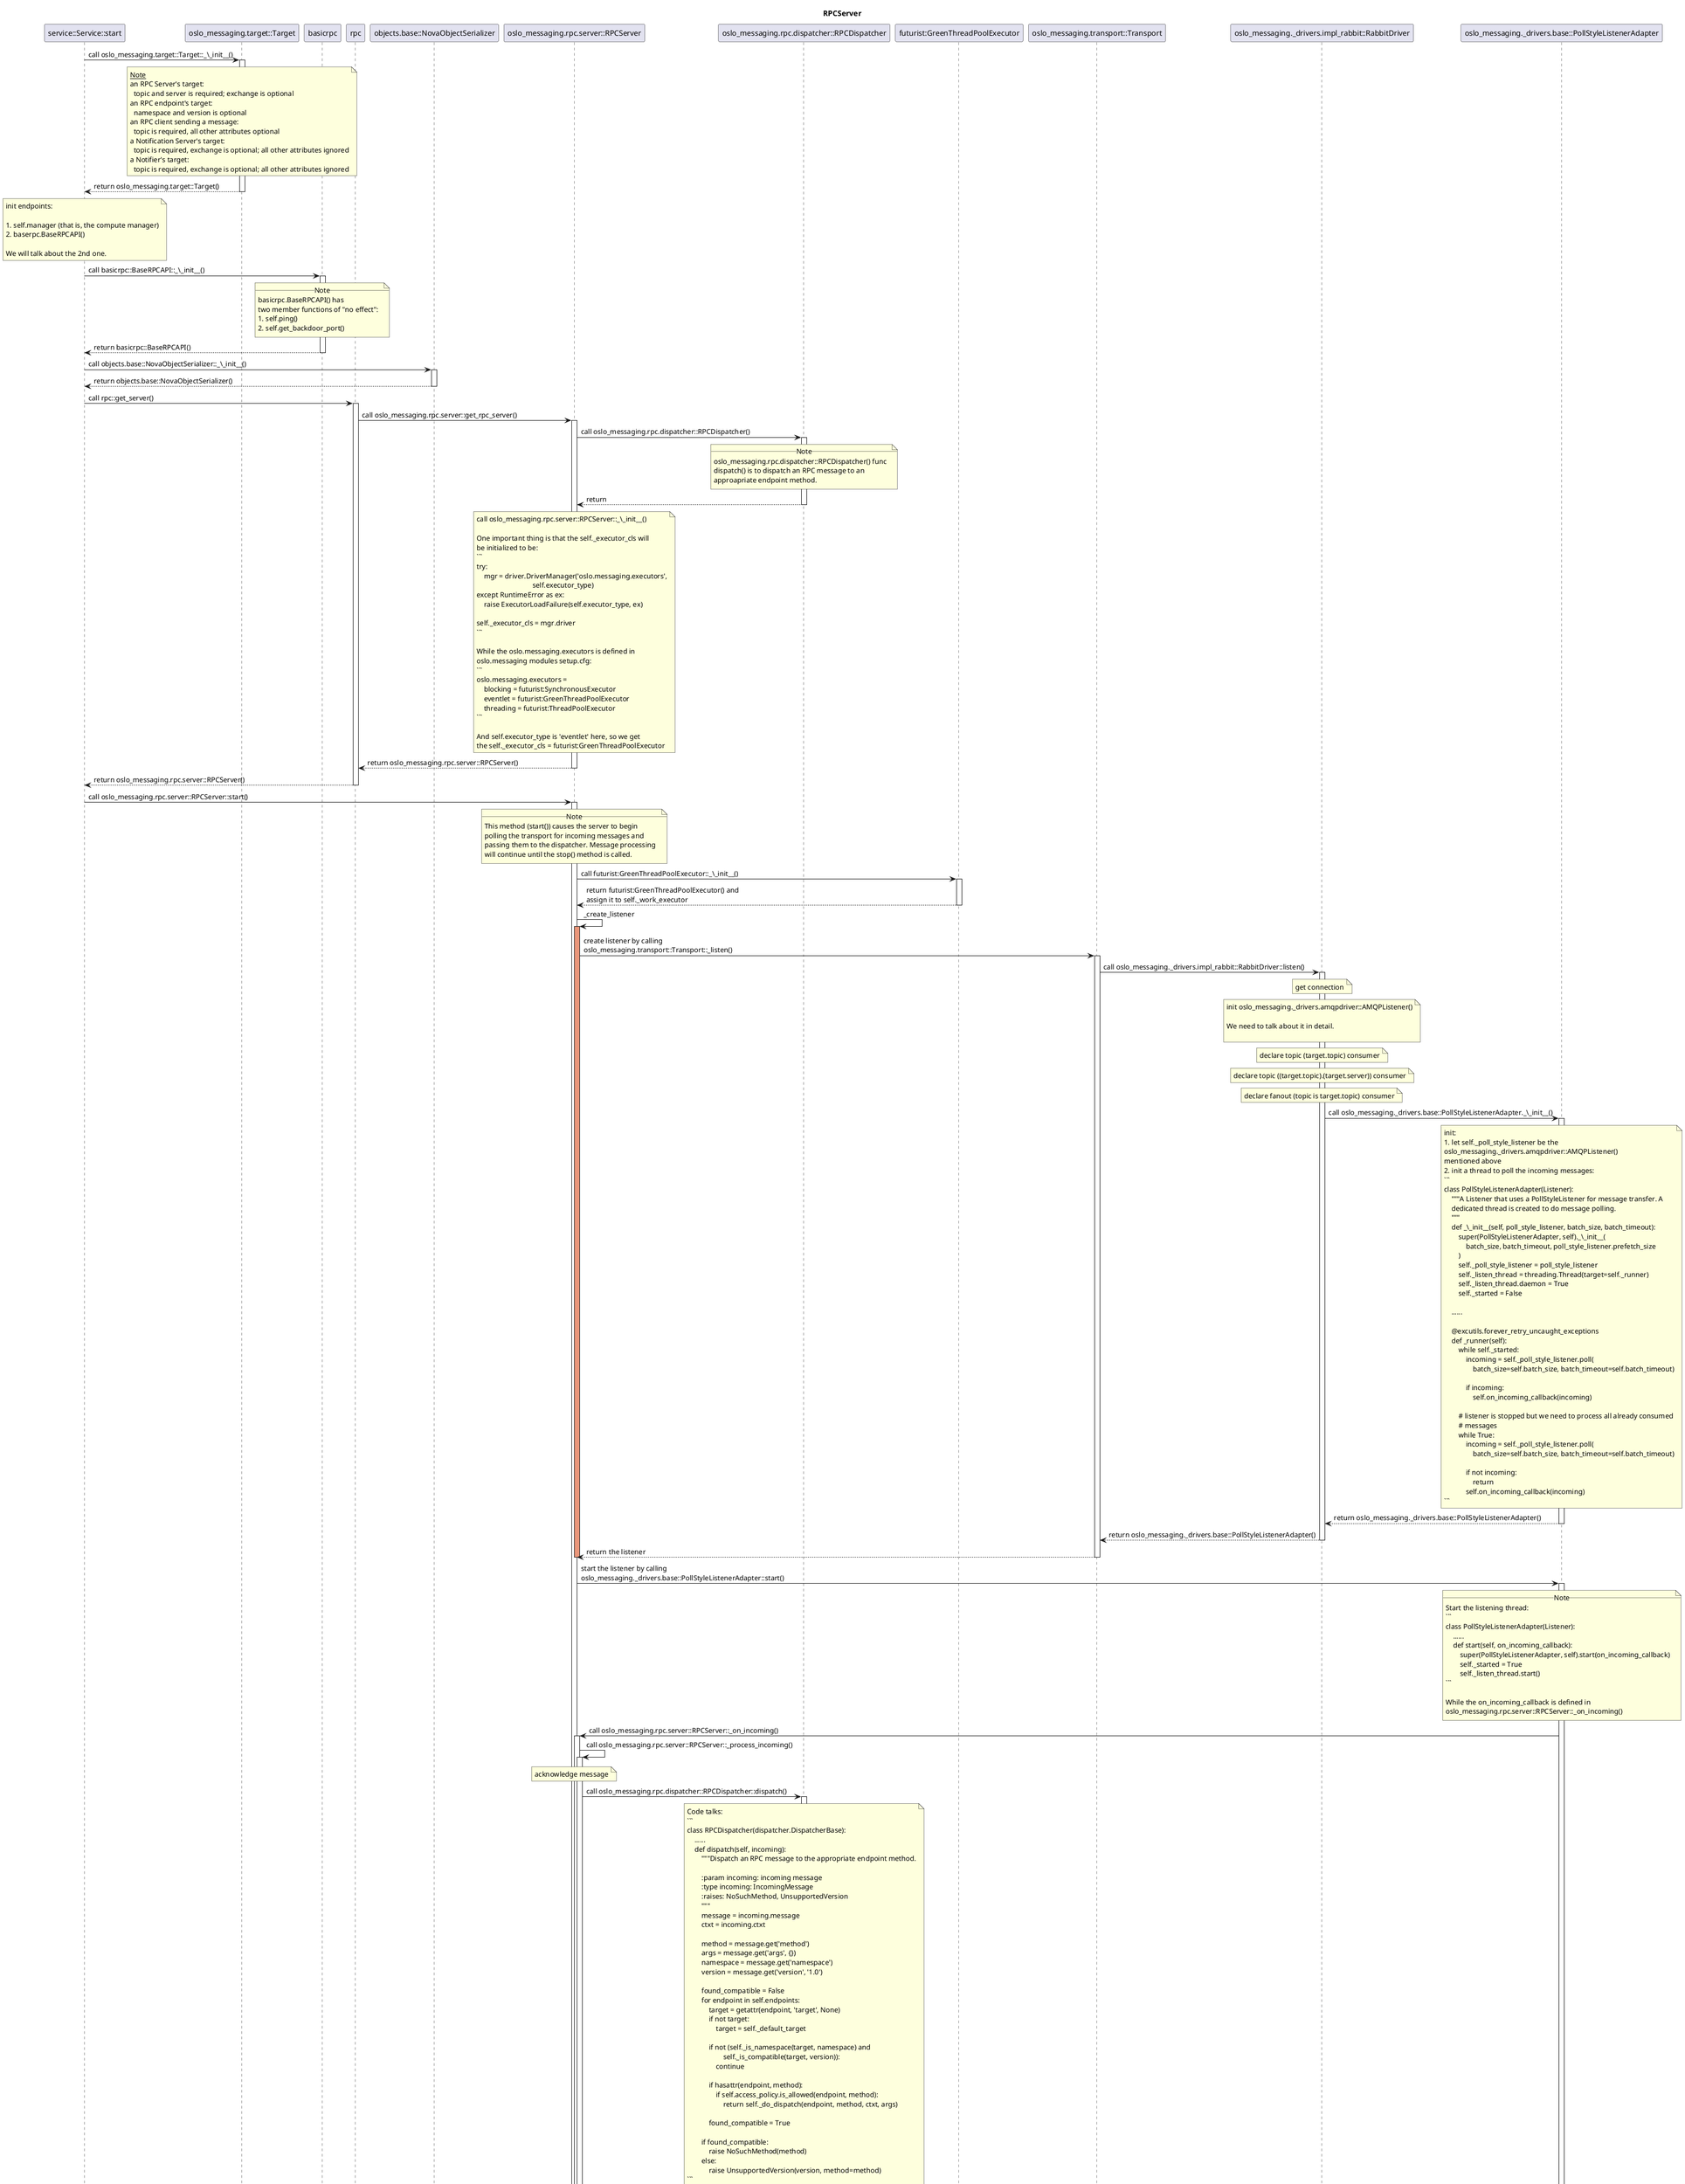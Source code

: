 @startuml

title RPCServer

participant ser_start as "service::Service::start"
participant oslo_msg_target as "oslo_messaging.target::Target"
participant basicrpc
participant rpc
participant obj_serializer as "objects.base::NovaObjectSerializer"
participant oslo_rpcserver as "oslo_messaging.rpc.server::RPCServer"
participant oslo_rpcdispatcher as "oslo_messaging.rpc.dispatcher::RPCDispatcher"
participant fut_green_pool_executor as "futurist:GreenThreadPoolExecutor"
participant oslo_transport as "oslo_messaging.transport::Transport"
participant oslo_rabbit_driver as "oslo_messaging._drivers.impl_rabbit::RabbitDriver"
participant pollstylelisteneradapter as "oslo_messaging._drivers.base::PollStyleListenerAdapter"

ser_start->oslo_msg_target: call oslo_messaging.target::Target::_\_init__()

activate oslo_msg_target
note over oslo_msg_target
__Note__      
an RPC Server's target:
  topic and server is required; exchange is optional
an RPC endpoint's target:
  namespace and version is optional
an RPC client sending a message:
  topic is required, all other attributes optional
a Notification Server's target:
  topic is required, exchange is optional; all other attributes ignored
a Notifier's target:
  topic is required, exchange is optional; all other attributes ignored
end note
oslo_msg_target-->ser_start: return oslo_messaging.target::Target()
deactivate oslo_msg_target

note over ser_start
init endpoints:

1. self.manager (that is, the compute manager)
2. baserpc.BaseRPCAPI()

We will talk about the 2nd one.
end note

ser_start->basicrpc: call basicrpc::BaseRPCAPI::_\_init__()

activate basicrpc
note over basicrpc
__Note__
basicrpc.BaseRPCAPI() has 
two member functions of "no effect":
1. self.ping()
2. self.get_backdoor_port()
end note
basicrpc-->ser_start: return basicrpc::BaseRPCAPI()
deactivate basicrpc

ser_start->obj_serializer: call objects.base::NovaObjectSerializer::_\_init__()

activate obj_serializer
obj_serializer-->ser_start: return objects.base::NovaObjectSerializer()
deactivate obj_serializer

ser_start->rpc: call rpc::get_server()

activate rpc
rpc->oslo_rpcserver: call oslo_messaging.rpc.server::get_rpc_server()

activate oslo_rpcserver
oslo_rpcserver->oslo_rpcdispatcher: call oslo_messaging.rpc.dispatcher::RPCDispatcher()

activate oslo_rpcdispatcher
note over oslo_rpcdispatcher
__Note__
oslo_messaging.rpc.dispatcher::RPCDispatcher() func
dispatch() is to dispatch an RPC message to an
approapriate endpoint method.
end note
oslo_rpcdispatcher-->oslo_rpcserver: return
deactivate oslo_rpcdispatcher

note over oslo_rpcserver
call oslo_messaging.rpc.server::RPCServer::_\_init__()

One important thing is that the self._executor_cls will
be initialized to be:
```
try:
    mgr = driver.DriverManager('oslo.messaging.executors',
                               self.executor_type)
except RuntimeError as ex:
    raise ExecutorLoadFailure(self.executor_type, ex)

self._executor_cls = mgr.driver
```

While the oslo.messaging.executors is defined in
oslo.messaging modules setup.cfg:
```
oslo.messaging.executors =
    blocking = futurist:SynchronousExecutor
    eventlet = futurist:GreenThreadPoolExecutor
    threading = futurist:ThreadPoolExecutor
```

And self.executor_type is 'eventlet' here, so we get
the self._executor_cls = futurist:GreenThreadPoolExecutor
end note

oslo_rpcserver-->rpc: return oslo_messaging.rpc.server::RPCServer()
deactivate oslo_rpcserver

rpc-->ser_start: return oslo_messaging.rpc.server::RPCServer()
deactivate rpc

ser_start->oslo_rpcserver: call oslo_messaging.rpc.server::RPCServer::start()

activate oslo_rpcserver
note over oslo_rpcserver
__Note__
This method (start()) causes the server to begin
polling the transport for incoming messages and
passing them to the dispatcher. Message processing
will continue until the stop() method is called.
end note

oslo_rpcserver->fut_green_pool_executor: call futurist:GreenThreadPoolExecutor::_\_init__()
activate fut_green_pool_executor
fut_green_pool_executor-->oslo_rpcserver: return futurist:GreenThreadPoolExecutor() and \nassign it to self._work_executor
deactivate fut_green_pool_executor

oslo_rpcserver->oslo_rpcserver: _create_listener
activate oslo_rpcserver #DarkSalmon
oslo_rpcserver->oslo_transport: create listener by calling \noslo_messaging.transport::Transport::_listen()

activate oslo_transport
oslo_transport->oslo_rabbit_driver: call oslo_messaging._drivers.impl_rabbit::RabbitDriver::listen()

activate oslo_rabbit_driver
note over oslo_rabbit_driver: get connection
note over oslo_rabbit_driver
init oslo_messaging._drivers.amqpdriver::AMQPListener()

We need to talk about it in detail.

end note
note over oslo_rabbit_driver: declare topic (target.topic) consumer
note over oslo_rabbit_driver: declare topic ((target.topic).(target.server)) consumer
note over oslo_rabbit_driver: declare fanout (topic is target.topic) consumer
oslo_rabbit_driver->pollstylelisteneradapter: call oslo_messaging._drivers.base::PollStyleListenerAdapter._\_init__()

activate pollstylelisteneradapter
note over pollstylelisteneradapter
init:
1. let self._poll_style_listener be the 
oslo_messaging._drivers.amqpdriver::AMQPListener()
mentioned above
2. init a thread to poll the incoming messages:
```
class PollStyleListenerAdapter(Listener):
    """A Listener that uses a PollStyleListener for message transfer. A
    dedicated thread is created to do message polling.
    """
    def _\_init__(self, poll_style_listener, batch_size, batch_timeout):
        super(PollStyleListenerAdapter, self)._\_init__(
            batch_size, batch_timeout, poll_style_listener.prefetch_size
        )
        self._poll_style_listener = poll_style_listener
        self._listen_thread = threading.Thread(target=self._runner)
        self._listen_thread.daemon = True
        self._started = False

    ......

    @excutils.forever_retry_uncaught_exceptions
    def _runner(self):
        while self._started:
            incoming = self._poll_style_listener.poll(
                batch_size=self.batch_size, batch_timeout=self.batch_timeout)

            if incoming:
                self.on_incoming_callback(incoming)

        # listener is stopped but we need to process all already consumed
        # messages
        while True:
            incoming = self._poll_style_listener.poll(
                batch_size=self.batch_size, batch_timeout=self.batch_timeout)

            if not incoming:
                return
            self.on_incoming_callback(incoming)
```
end note

pollstylelisteneradapter-->oslo_rabbit_driver: return oslo_messaging._drivers.base::PollStyleListenerAdapter()
deactivate pollstylelisteneradapter

oslo_rabbit_driver-->oslo_transport: return oslo_messaging._drivers.base::PollStyleListenerAdapter()
deactivate oslo_rabbit_driver

oslo_transport-->oslo_rpcserver: return the listener
deactivate oslo_transport
deactivate oslo_rpcserver

oslo_rpcserver->pollstylelisteneradapter: start the listener by calling \noslo_messaging._drivers.base::PollStyleListenerAdapter::start()

activate pollstylelisteneradapter
note over pollstylelisteneradapter
__Note__
Start the listening thread:
```
class PollStyleListenerAdapter(Listener):
    ......
    def start(self, on_incoming_callback):
        super(PollStyleListenerAdapter, self).start(on_incoming_callback)
        self._started = True
        self._listen_thread.start()
```

While the on_incoming_callback is defined in
oslo_messaging.rpc.server::RPCServer::_on_incoming()
end note

pollstylelisteneradapter->oslo_rpcserver: call oslo_messaging.rpc.server::RPCServer::_on_incoming()

activate oslo_rpcserver
oslo_rpcserver->oslo_rpcserver: call oslo_messaging.rpc.server::RPCServer::_process_incoming()

activate oslo_rpcserver
note over oslo_rpcserver: acknowledge message

oslo_rpcserver->oslo_rpcdispatcher: call oslo_messaging.rpc.dispatcher::RPCDispatcher::dispatch()

activate oslo_rpcdispatcher
note over oslo_rpcdispatcher
Code talks:
```
class RPCDispatcher(dispatcher.DispatcherBase):
    ......
    def dispatch(self, incoming):
        """Dispatch an RPC message to the appropriate endpoint method.

        :param incoming: incoming message
        :type incoming: IncomingMessage
        :raises: NoSuchMethod, UnsupportedVersion
        """
        message = incoming.message
        ctxt = incoming.ctxt

        method = message.get('method')
        args = message.get('args', {})
        namespace = message.get('namespace')
        version = message.get('version', '1.0')

        found_compatible = False
        for endpoint in self.endpoints:
            target = getattr(endpoint, 'target', None)
            if not target:
                target = self._default_target

            if not (self._is_namespace(target, namespace) and
                    self._is_compatible(target, version)):
                continue

            if hasattr(endpoint, method):
                if self.access_policy.is_allowed(endpoint, method):
                    return self._do_dispatch(endpoint, method, ctxt, args)

            found_compatible = True

        if found_compatible:
            raise NoSuchMethod(method)
        else:
            raise UnsupportedVersion(version, method=method)
```
end note

oslo_rpcdispatcher-->oslo_rpcserver: return
deactivate oslo_rpcdispatcher

note over oslo_rpcserver: reply message

oslo_rpcserver-->oslo_rpcserver: return
deactivate oslo_rpcserver

oslo_rpcserver-->pollstylelisteneradapter: return
deactivate oslo_rpcserver

pollstylelisteneradapter-->oslo_rpcserver: return
deactivate pollstylelisteneradapter

oslo_rpcserver-->ser_start: return
deactivate oslo_rpcserver


@enduml
